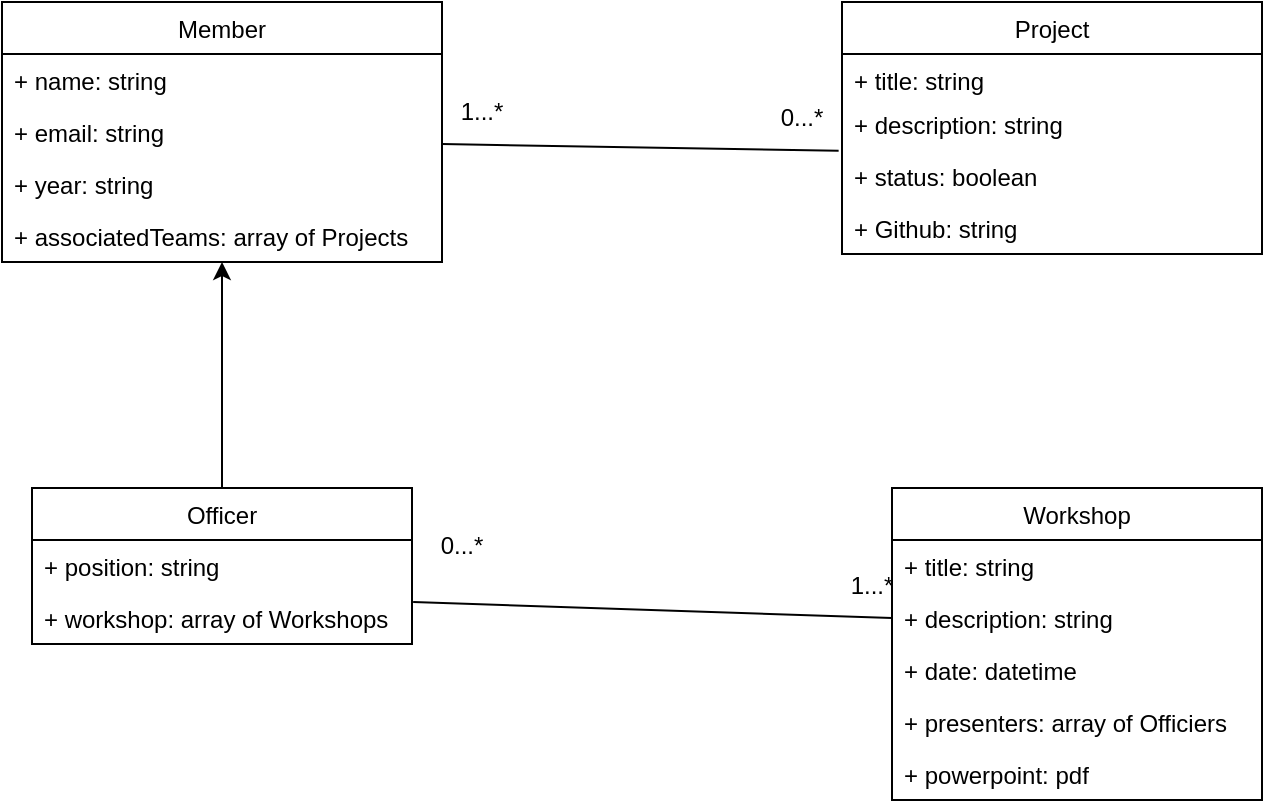 <mxfile version="10.7.5" type="device"><diagram id="QbSZLXEo5l68D_3N6Q59" name="Page-1"><mxGraphModel dx="1010" dy="550" grid="1" gridSize="10" guides="1" tooltips="1" connect="1" arrows="1" fold="1" page="1" pageScale="1" pageWidth="850" pageHeight="1100" math="0" shadow="0"><root><mxCell id="0"/><mxCell id="1" parent="0"/><mxCell id="bLk2Y4oVRWEgFHfOrAPY-1" value="Member" style="swimlane;fontStyle=0;childLayout=stackLayout;horizontal=1;startSize=26;fillColor=none;horizontalStack=0;resizeParent=1;resizeParentMax=0;resizeLast=0;collapsible=1;marginBottom=0;" vertex="1" parent="1"><mxGeometry x="130" y="59" width="220" height="130" as="geometry"/></mxCell><mxCell id="bLk2Y4oVRWEgFHfOrAPY-2" value="+ name: string" style="text;strokeColor=none;fillColor=none;align=left;verticalAlign=top;spacingLeft=4;spacingRight=4;overflow=hidden;rotatable=0;points=[[0,0.5],[1,0.5]];portConstraint=eastwest;" vertex="1" parent="bLk2Y4oVRWEgFHfOrAPY-1"><mxGeometry y="26" width="220" height="26" as="geometry"/></mxCell><mxCell id="bLk2Y4oVRWEgFHfOrAPY-14" value="+ email: string" style="text;strokeColor=none;fillColor=none;align=left;verticalAlign=top;spacingLeft=4;spacingRight=4;overflow=hidden;rotatable=0;points=[[0,0.5],[1,0.5]];portConstraint=eastwest;" vertex="1" parent="bLk2Y4oVRWEgFHfOrAPY-1"><mxGeometry y="52" width="220" height="26" as="geometry"/></mxCell><mxCell id="bLk2Y4oVRWEgFHfOrAPY-4" value="+ year: string" style="text;strokeColor=none;fillColor=none;align=left;verticalAlign=top;spacingLeft=4;spacingRight=4;overflow=hidden;rotatable=0;points=[[0,0.5],[1,0.5]];portConstraint=eastwest;" vertex="1" parent="bLk2Y4oVRWEgFHfOrAPY-1"><mxGeometry y="78" width="220" height="26" as="geometry"/></mxCell><mxCell id="bLk2Y4oVRWEgFHfOrAPY-13" value="+ associatedTeams: array of Projects" style="text;strokeColor=none;fillColor=none;align=left;verticalAlign=top;spacingLeft=4;spacingRight=4;overflow=hidden;rotatable=0;points=[[0,0.5],[1,0.5]];portConstraint=eastwest;" vertex="1" parent="bLk2Y4oVRWEgFHfOrAPY-1"><mxGeometry y="104" width="220" height="26" as="geometry"/></mxCell><mxCell id="bLk2Y4oVRWEgFHfOrAPY-23" style="edgeStyle=orthogonalEdgeStyle;rounded=0;orthogonalLoop=1;jettySize=auto;html=1;" edge="1" parent="1" source="bLk2Y4oVRWEgFHfOrAPY-5" target="bLk2Y4oVRWEgFHfOrAPY-1"><mxGeometry relative="1" as="geometry"/></mxCell><mxCell id="bLk2Y4oVRWEgFHfOrAPY-5" value="Officer" style="swimlane;fontStyle=0;childLayout=stackLayout;horizontal=1;startSize=26;fillColor=none;horizontalStack=0;resizeParent=1;resizeParentMax=0;resizeLast=0;collapsible=1;marginBottom=0;" vertex="1" parent="1"><mxGeometry x="145" y="302" width="190" height="78" as="geometry"/></mxCell><mxCell id="bLk2Y4oVRWEgFHfOrAPY-7" value="+ position: string" style="text;strokeColor=none;fillColor=none;align=left;verticalAlign=top;spacingLeft=4;spacingRight=4;overflow=hidden;rotatable=0;points=[[0,0.5],[1,0.5]];portConstraint=eastwest;" vertex="1" parent="bLk2Y4oVRWEgFHfOrAPY-5"><mxGeometry y="26" width="190" height="26" as="geometry"/></mxCell><mxCell id="bLk2Y4oVRWEgFHfOrAPY-8" value="+ workshop: array of Workshops" style="text;strokeColor=none;fillColor=none;align=left;verticalAlign=top;spacingLeft=4;spacingRight=4;overflow=hidden;rotatable=0;points=[[0,0.5],[1,0.5]];portConstraint=eastwest;" vertex="1" parent="bLk2Y4oVRWEgFHfOrAPY-5"><mxGeometry y="52" width="190" height="26" as="geometry"/></mxCell><mxCell id="bLk2Y4oVRWEgFHfOrAPY-9" value="Project" style="swimlane;fontStyle=0;childLayout=stackLayout;horizontal=1;startSize=26;fillColor=none;horizontalStack=0;resizeParent=1;resizeParentMax=0;resizeLast=0;collapsible=1;marginBottom=0;" vertex="1" parent="1"><mxGeometry x="550" y="59" width="210" height="126" as="geometry"/></mxCell><mxCell id="bLk2Y4oVRWEgFHfOrAPY-10" value="+ title: string" style="text;strokeColor=none;fillColor=none;align=left;verticalAlign=top;spacingLeft=4;spacingRight=4;overflow=hidden;rotatable=0;points=[[0,0.5],[1,0.5]];portConstraint=eastwest;" vertex="1" parent="bLk2Y4oVRWEgFHfOrAPY-9"><mxGeometry y="26" width="210" height="22" as="geometry"/></mxCell><mxCell id="bLk2Y4oVRWEgFHfOrAPY-11" value="+ description: string" style="text;strokeColor=none;fillColor=none;align=left;verticalAlign=top;spacingLeft=4;spacingRight=4;overflow=hidden;rotatable=0;points=[[0,0.5],[1,0.5]];portConstraint=eastwest;" vertex="1" parent="bLk2Y4oVRWEgFHfOrAPY-9"><mxGeometry y="48" width="210" height="26" as="geometry"/></mxCell><mxCell id="bLk2Y4oVRWEgFHfOrAPY-12" value="+ status: boolean" style="text;strokeColor=none;fillColor=none;align=left;verticalAlign=top;spacingLeft=4;spacingRight=4;overflow=hidden;rotatable=0;points=[[0,0.5],[1,0.5]];portConstraint=eastwest;" vertex="1" parent="bLk2Y4oVRWEgFHfOrAPY-9"><mxGeometry y="74" width="210" height="26" as="geometry"/></mxCell><mxCell id="bLk2Y4oVRWEgFHfOrAPY-21" value="+ Github: string" style="text;strokeColor=none;fillColor=none;align=left;verticalAlign=top;spacingLeft=4;spacingRight=4;overflow=hidden;rotatable=0;points=[[0,0.5],[1,0.5]];portConstraint=eastwest;" vertex="1" parent="bLk2Y4oVRWEgFHfOrAPY-9"><mxGeometry y="100" width="210" height="26" as="geometry"/></mxCell><mxCell id="bLk2Y4oVRWEgFHfOrAPY-17" value="Workshop" style="swimlane;fontStyle=0;childLayout=stackLayout;horizontal=1;startSize=26;fillColor=none;horizontalStack=0;resizeParent=1;resizeParentMax=0;resizeLast=0;collapsible=1;marginBottom=0;" vertex="1" parent="1"><mxGeometry x="575" y="302" width="185" height="156" as="geometry"/></mxCell><mxCell id="bLk2Y4oVRWEgFHfOrAPY-18" value="+ title: string" style="text;strokeColor=none;fillColor=none;align=left;verticalAlign=top;spacingLeft=4;spacingRight=4;overflow=hidden;rotatable=0;points=[[0,0.5],[1,0.5]];portConstraint=eastwest;" vertex="1" parent="bLk2Y4oVRWEgFHfOrAPY-17"><mxGeometry y="26" width="185" height="26" as="geometry"/></mxCell><mxCell id="bLk2Y4oVRWEgFHfOrAPY-19" value="+ description: string" style="text;strokeColor=none;fillColor=none;align=left;verticalAlign=top;spacingLeft=4;spacingRight=4;overflow=hidden;rotatable=0;points=[[0,0.5],[1,0.5]];portConstraint=eastwest;" vertex="1" parent="bLk2Y4oVRWEgFHfOrAPY-17"><mxGeometry y="52" width="185" height="26" as="geometry"/></mxCell><mxCell id="bLk2Y4oVRWEgFHfOrAPY-20" value="+ date: datetime" style="text;strokeColor=none;fillColor=none;align=left;verticalAlign=top;spacingLeft=4;spacingRight=4;overflow=hidden;rotatable=0;points=[[0,0.5],[1,0.5]];portConstraint=eastwest;" vertex="1" parent="bLk2Y4oVRWEgFHfOrAPY-17"><mxGeometry y="78" width="185" height="26" as="geometry"/></mxCell><mxCell id="bLk2Y4oVRWEgFHfOrAPY-33" value="+ presenters: array of Officiers" style="text;strokeColor=none;fillColor=none;align=left;verticalAlign=top;spacingLeft=4;spacingRight=4;overflow=hidden;rotatable=0;points=[[0,0.5],[1,0.5]];portConstraint=eastwest;" vertex="1" parent="bLk2Y4oVRWEgFHfOrAPY-17"><mxGeometry y="104" width="185" height="26" as="geometry"/></mxCell><mxCell id="bLk2Y4oVRWEgFHfOrAPY-22" value="+ powerpoint: pdf" style="text;strokeColor=none;fillColor=none;align=left;verticalAlign=top;spacingLeft=4;spacingRight=4;overflow=hidden;rotatable=0;points=[[0,0.5],[1,0.5]];portConstraint=eastwest;" vertex="1" parent="bLk2Y4oVRWEgFHfOrAPY-17"><mxGeometry y="130" width="185" height="26" as="geometry"/></mxCell><mxCell id="bLk2Y4oVRWEgFHfOrAPY-28" value="" style="endArrow=none;html=1;entryX=-0.008;entryY=0.015;entryDx=0;entryDy=0;entryPerimeter=0;" edge="1" parent="1" target="bLk2Y4oVRWEgFHfOrAPY-12"><mxGeometry width="50" height="50" relative="1" as="geometry"><mxPoint x="350" y="130" as="sourcePoint"/><mxPoint x="400" y="80" as="targetPoint"/></mxGeometry></mxCell><mxCell id="bLk2Y4oVRWEgFHfOrAPY-29" value="" style="endArrow=none;html=1;entryX=0;entryY=0.5;entryDx=0;entryDy=0;exitX=1.003;exitY=1.192;exitDx=0;exitDy=0;exitPerimeter=0;" edge="1" parent="1" source="bLk2Y4oVRWEgFHfOrAPY-7" target="bLk2Y4oVRWEgFHfOrAPY-19"><mxGeometry width="50" height="50" relative="1" as="geometry"><mxPoint x="340" y="350" as="sourcePoint"/><mxPoint x="390" y="300" as="targetPoint"/></mxGeometry></mxCell><mxCell id="bLk2Y4oVRWEgFHfOrAPY-30" value="1...*" style="text;html=1;strokeColor=none;fillColor=none;align=center;verticalAlign=middle;whiteSpace=wrap;rounded=0;" vertex="1" parent="1"><mxGeometry x="350" y="104" width="40" height="20" as="geometry"/></mxCell><mxCell id="bLk2Y4oVRWEgFHfOrAPY-31" value="0...*" style="text;html=1;strokeColor=none;fillColor=none;align=center;verticalAlign=middle;whiteSpace=wrap;rounded=0;" vertex="1" parent="1"><mxGeometry x="510" y="107" width="40" height="20" as="geometry"/></mxCell><mxCell id="bLk2Y4oVRWEgFHfOrAPY-32" value="1...*" style="text;html=1;strokeColor=none;fillColor=none;align=center;verticalAlign=middle;whiteSpace=wrap;rounded=0;" vertex="1" parent="1"><mxGeometry x="545" y="341" width="40" height="20" as="geometry"/></mxCell><mxCell id="bLk2Y4oVRWEgFHfOrAPY-36" value="0...*" style="text;html=1;strokeColor=none;fillColor=none;align=center;verticalAlign=middle;whiteSpace=wrap;rounded=0;" vertex="1" parent="1"><mxGeometry x="340" y="321" width="40" height="20" as="geometry"/></mxCell></root></mxGraphModel></diagram></mxfile>
